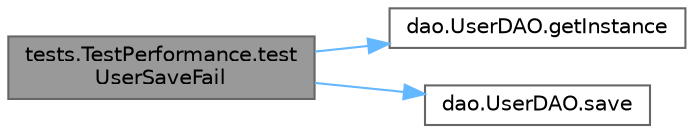 digraph "tests.TestPerformance.testUserSaveFail"
{
 // LATEX_PDF_SIZE
  bgcolor="transparent";
  edge [fontname=Helvetica,fontsize=10,labelfontname=Helvetica,labelfontsize=10];
  node [fontname=Helvetica,fontsize=10,shape=box,height=0.2,width=0.4];
  rankdir="LR";
  Node1 [label="tests.TestPerformance.test\lUserSaveFail",height=0.2,width=0.4,color="gray40", fillcolor="grey60", style="filled", fontcolor="black",tooltip=" "];
  Node1 -> Node2 [color="steelblue1",style="solid"];
  Node2 [label="dao.UserDAO.getInstance",height=0.2,width=0.4,color="grey40", fillcolor="white", style="filled",URL="$classdao_1_1_user_d_a_o.html#a80debe8257b2530374dc850e707ee9d0",tooltip=" "];
  Node1 -> Node3 [color="steelblue1",style="solid"];
  Node3 [label="dao.UserDAO.save",height=0.2,width=0.4,color="grey40", fillcolor="white", style="filled",URL="$classdao_1_1_user_d_a_o.html#a4a14e438d52822303a480a7c2a800d11",tooltip=" "];
}
